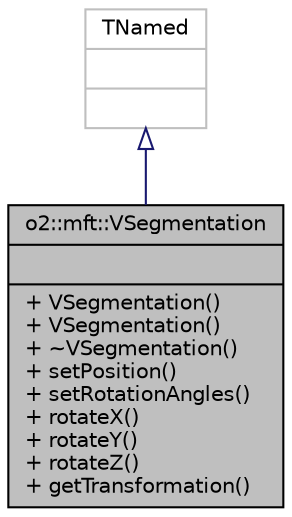 digraph "o2::mft::VSegmentation"
{
 // INTERACTIVE_SVG=YES
  bgcolor="transparent";
  edge [fontname="Helvetica",fontsize="10",labelfontname="Helvetica",labelfontsize="10"];
  node [fontname="Helvetica",fontsize="10",shape=record];
  Node6 [label="{o2::mft::VSegmentation\n||+ VSegmentation()\l+ VSegmentation()\l+ ~VSegmentation()\l+ setPosition()\l+ setRotationAngles()\l+ rotateX()\l+ rotateY()\l+ rotateZ()\l+ getTransformation()\l}",height=0.2,width=0.4,color="black", fillcolor="grey75", style="filled", fontcolor="black"];
  Node7 -> Node6 [dir="back",color="midnightblue",fontsize="10",style="solid",arrowtail="onormal",fontname="Helvetica"];
  Node7 [label="{TNamed\n||}",height=0.2,width=0.4,color="grey75"];
}
